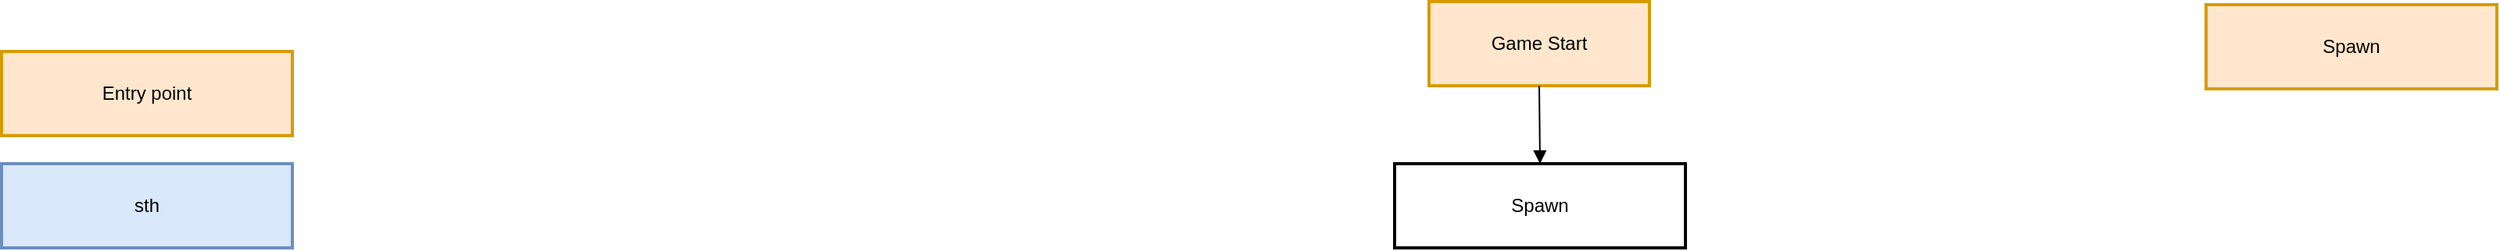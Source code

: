 <mxfile version="26.2.10">
  <diagram name="Page-1" id="u-FgH5V3A2W_NMGDm_uQ">
    <mxGraphModel dx="1332" dy="724" grid="1" gridSize="10" guides="1" tooltips="1" connect="1" arrows="1" fold="1" page="1" pageScale="1" pageWidth="850" pageHeight="1100" math="0" shadow="0">
      <root>
        <mxCell id="0" />
        <mxCell id="1" parent="0" />
        <mxCell id="2" value="Game Start" style="whiteSpace=wrap;strokeWidth=2;fillColor=#ffe6cc;strokeColor=#d79b00;" parent="1" vertex="1">
          <mxGeometry x="1973" y="8" width="141" height="54" as="geometry" />
        </mxCell>
        <mxCell id="3" value="Spawn" style="whiteSpace=wrap;strokeWidth=2;" parent="1" vertex="1">
          <mxGeometry x="1951" y="112" width="186" height="54" as="geometry" />
        </mxCell>
        <mxCell id="37" value="" style="curved=1;startArrow=none;endArrow=block;exitX=0.5;exitY=1;entryX=0.5;entryY=0;" parent="1" source="2" target="3" edge="1">
          <mxGeometry relative="1" as="geometry">
            <Array as="points" />
          </mxGeometry>
        </mxCell>
        <mxCell id="dbZM2ilmn9MfaZGJIY9f-71" value="Spawn" style="whiteSpace=wrap;strokeWidth=2;fillColor=#ffe6cc;strokeColor=#d79b00;" vertex="1" parent="1">
          <mxGeometry x="2470" y="10" width="186" height="54" as="geometry" />
        </mxCell>
        <mxCell id="dbZM2ilmn9MfaZGJIY9f-72" value="sth" style="whiteSpace=wrap;strokeWidth=2;fillColor=#dae8fc;strokeColor=#6c8ebf;" vertex="1" parent="1">
          <mxGeometry x="1060" y="112" width="186" height="54" as="geometry" />
        </mxCell>
        <mxCell id="dbZM2ilmn9MfaZGJIY9f-73" value="Entry point" style="whiteSpace=wrap;strokeWidth=2;fillColor=#ffe6cc;strokeColor=#d79b00;" vertex="1" parent="1">
          <mxGeometry x="1060" y="40" width="186" height="54" as="geometry" />
        </mxCell>
      </root>
    </mxGraphModel>
  </diagram>
</mxfile>
